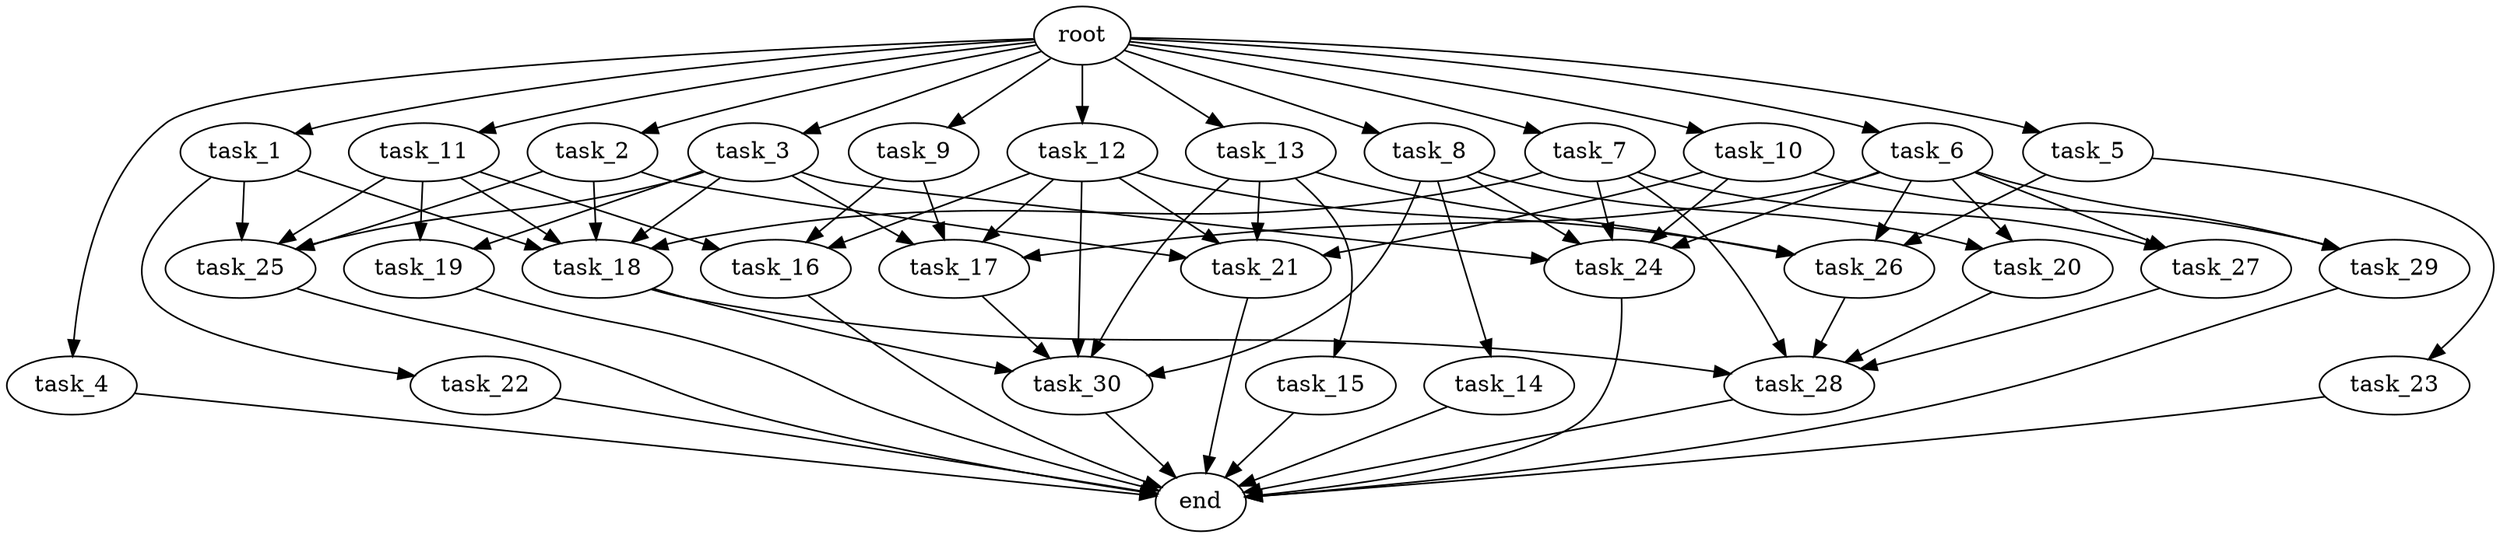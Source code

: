 digraph G {
  root [size="0.000000e+00"];
  task_1 [size="3.574303e+10"];
  task_2 [size="3.513341e+10"];
  task_3 [size="6.612739e+10"];
  task_4 [size="2.476892e+10"];
  task_5 [size="6.481180e+10"];
  task_6 [size="5.925724e+10"];
  task_7 [size="9.103980e+10"];
  task_8 [size="6.559369e+09"];
  task_9 [size="3.049820e+10"];
  task_10 [size="3.376605e+10"];
  task_11 [size="1.981002e+09"];
  task_12 [size="3.261842e+10"];
  task_13 [size="4.609633e+10"];
  task_14 [size="8.633822e+10"];
  task_15 [size="5.680926e+10"];
  task_16 [size="9.014197e+10"];
  task_17 [size="2.666922e+10"];
  task_18 [size="6.959889e+10"];
  task_19 [size="5.880304e+10"];
  task_20 [size="9.857662e+10"];
  task_21 [size="3.777998e+10"];
  task_22 [size="3.903618e+10"];
  task_23 [size="5.725814e+10"];
  task_24 [size="8.083457e+10"];
  task_25 [size="1.001467e+10"];
  task_26 [size="6.751438e+10"];
  task_27 [size="3.360339e+10"];
  task_28 [size="5.028182e+10"];
  task_29 [size="7.649274e+10"];
  task_30 [size="3.396055e+10"];
  end [size="0.000000e+00"];

  root -> task_1 [size="1.000000e-12"];
  root -> task_2 [size="1.000000e-12"];
  root -> task_3 [size="1.000000e-12"];
  root -> task_4 [size="1.000000e-12"];
  root -> task_5 [size="1.000000e-12"];
  root -> task_6 [size="1.000000e-12"];
  root -> task_7 [size="1.000000e-12"];
  root -> task_8 [size="1.000000e-12"];
  root -> task_9 [size="1.000000e-12"];
  root -> task_10 [size="1.000000e-12"];
  root -> task_11 [size="1.000000e-12"];
  root -> task_12 [size="1.000000e-12"];
  root -> task_13 [size="1.000000e-12"];
  task_1 -> task_18 [size="1.391978e+08"];
  task_1 -> task_22 [size="3.903618e+08"];
  task_1 -> task_25 [size="2.503667e+07"];
  task_2 -> task_18 [size="1.391978e+08"];
  task_2 -> task_21 [size="9.444995e+07"];
  task_2 -> task_25 [size="2.503667e+07"];
  task_3 -> task_17 [size="6.667306e+07"];
  task_3 -> task_18 [size="1.391978e+08"];
  task_3 -> task_19 [size="2.940152e+08"];
  task_3 -> task_24 [size="1.616691e+08"];
  task_3 -> task_25 [size="2.503667e+07"];
  task_4 -> end [size="1.000000e-12"];
  task_5 -> task_23 [size="5.725814e+08"];
  task_5 -> task_26 [size="1.687859e+08"];
  task_6 -> task_17 [size="6.667306e+07"];
  task_6 -> task_20 [size="4.928831e+08"];
  task_6 -> task_24 [size="1.616691e+08"];
  task_6 -> task_26 [size="1.687859e+08"];
  task_6 -> task_27 [size="1.680169e+08"];
  task_6 -> task_29 [size="3.824637e+08"];
  task_7 -> task_18 [size="1.391978e+08"];
  task_7 -> task_24 [size="1.616691e+08"];
  task_7 -> task_27 [size="1.680169e+08"];
  task_7 -> task_28 [size="1.005636e+08"];
  task_8 -> task_14 [size="8.633822e+08"];
  task_8 -> task_20 [size="4.928831e+08"];
  task_8 -> task_24 [size="1.616691e+08"];
  task_8 -> task_30 [size="6.792109e+07"];
  task_9 -> task_16 [size="3.004732e+08"];
  task_9 -> task_17 [size="6.667306e+07"];
  task_10 -> task_21 [size="9.444995e+07"];
  task_10 -> task_24 [size="1.616691e+08"];
  task_10 -> task_29 [size="3.824637e+08"];
  task_11 -> task_16 [size="3.004732e+08"];
  task_11 -> task_18 [size="1.391978e+08"];
  task_11 -> task_19 [size="2.940152e+08"];
  task_11 -> task_25 [size="2.503667e+07"];
  task_12 -> task_16 [size="3.004732e+08"];
  task_12 -> task_17 [size="6.667306e+07"];
  task_12 -> task_21 [size="9.444995e+07"];
  task_12 -> task_26 [size="1.687859e+08"];
  task_12 -> task_30 [size="6.792109e+07"];
  task_13 -> task_15 [size="5.680926e+08"];
  task_13 -> task_21 [size="9.444995e+07"];
  task_13 -> task_26 [size="1.687859e+08"];
  task_13 -> task_30 [size="6.792109e+07"];
  task_14 -> end [size="1.000000e-12"];
  task_15 -> end [size="1.000000e-12"];
  task_16 -> end [size="1.000000e-12"];
  task_17 -> task_30 [size="6.792109e+07"];
  task_18 -> task_28 [size="1.005636e+08"];
  task_18 -> task_30 [size="6.792109e+07"];
  task_19 -> end [size="1.000000e-12"];
  task_20 -> task_28 [size="1.005636e+08"];
  task_21 -> end [size="1.000000e-12"];
  task_22 -> end [size="1.000000e-12"];
  task_23 -> end [size="1.000000e-12"];
  task_24 -> end [size="1.000000e-12"];
  task_25 -> end [size="1.000000e-12"];
  task_26 -> task_28 [size="1.005636e+08"];
  task_27 -> task_28 [size="1.005636e+08"];
  task_28 -> end [size="1.000000e-12"];
  task_29 -> end [size="1.000000e-12"];
  task_30 -> end [size="1.000000e-12"];
}
